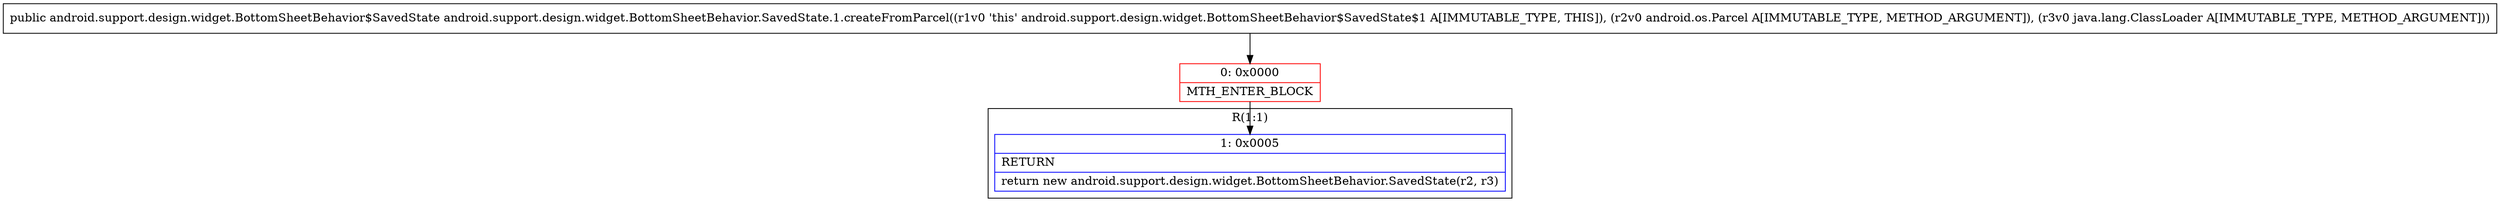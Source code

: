 digraph "CFG forandroid.support.design.widget.BottomSheetBehavior.SavedState.1.createFromParcel(Landroid\/os\/Parcel;Ljava\/lang\/ClassLoader;)Landroid\/support\/design\/widget\/BottomSheetBehavior$SavedState;" {
subgraph cluster_Region_1866630593 {
label = "R(1:1)";
node [shape=record,color=blue];
Node_1 [shape=record,label="{1\:\ 0x0005|RETURN\l|return new android.support.design.widget.BottomSheetBehavior.SavedState(r2, r3)\l}"];
}
Node_0 [shape=record,color=red,label="{0\:\ 0x0000|MTH_ENTER_BLOCK\l}"];
MethodNode[shape=record,label="{public android.support.design.widget.BottomSheetBehavior$SavedState android.support.design.widget.BottomSheetBehavior.SavedState.1.createFromParcel((r1v0 'this' android.support.design.widget.BottomSheetBehavior$SavedState$1 A[IMMUTABLE_TYPE, THIS]), (r2v0 android.os.Parcel A[IMMUTABLE_TYPE, METHOD_ARGUMENT]), (r3v0 java.lang.ClassLoader A[IMMUTABLE_TYPE, METHOD_ARGUMENT])) }"];
MethodNode -> Node_0;
Node_0 -> Node_1;
}

